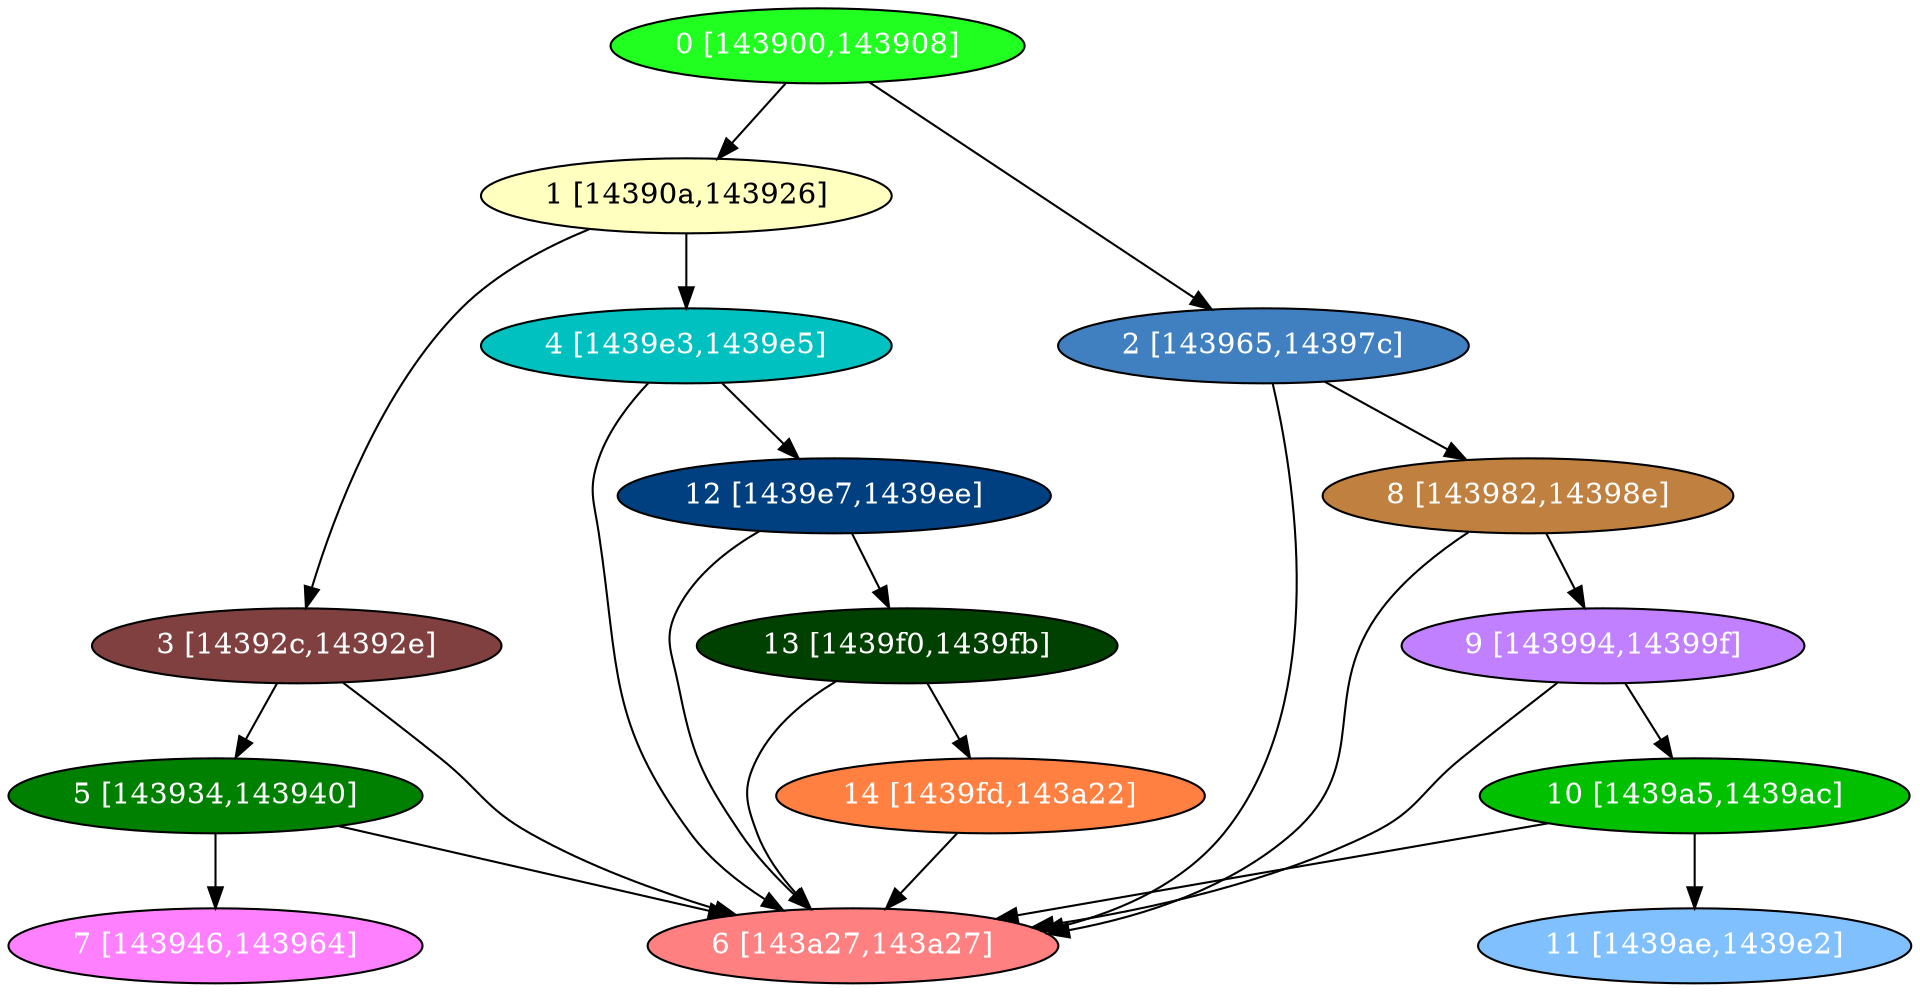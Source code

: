 diGraph libnss3{
	libnss3_0  [style=filled fillcolor="#20FF20" fontcolor="#ffffff" shape=oval label="0 [143900,143908]"]
	libnss3_1  [style=filled fillcolor="#FFFFC0" fontcolor="#000000" shape=oval label="1 [14390a,143926]"]
	libnss3_2  [style=filled fillcolor="#4080C0" fontcolor="#ffffff" shape=oval label="2 [143965,14397c]"]
	libnss3_3  [style=filled fillcolor="#804040" fontcolor="#ffffff" shape=oval label="3 [14392c,14392e]"]
	libnss3_4  [style=filled fillcolor="#00C0C0" fontcolor="#ffffff" shape=oval label="4 [1439e3,1439e5]"]
	libnss3_5  [style=filled fillcolor="#008000" fontcolor="#ffffff" shape=oval label="5 [143934,143940]"]
	libnss3_6  [style=filled fillcolor="#FF8080" fontcolor="#ffffff" shape=oval label="6 [143a27,143a27]"]
	libnss3_7  [style=filled fillcolor="#FF80FF" fontcolor="#ffffff" shape=oval label="7 [143946,143964]"]
	libnss3_8  [style=filled fillcolor="#C08040" fontcolor="#ffffff" shape=oval label="8 [143982,14398e]"]
	libnss3_9  [style=filled fillcolor="#C080FF" fontcolor="#ffffff" shape=oval label="9 [143994,14399f]"]
	libnss3_a  [style=filled fillcolor="#00C000" fontcolor="#ffffff" shape=oval label="10 [1439a5,1439ac]"]
	libnss3_b  [style=filled fillcolor="#80C0FF" fontcolor="#ffffff" shape=oval label="11 [1439ae,1439e2]"]
	libnss3_c  [style=filled fillcolor="#004080" fontcolor="#ffffff" shape=oval label="12 [1439e7,1439ee]"]
	libnss3_d  [style=filled fillcolor="#004000" fontcolor="#ffffff" shape=oval label="13 [1439f0,1439fb]"]
	libnss3_e  [style=filled fillcolor="#FF8040" fontcolor="#ffffff" shape=oval label="14 [1439fd,143a22]"]

	libnss3_0 -> libnss3_1
	libnss3_0 -> libnss3_2
	libnss3_1 -> libnss3_3
	libnss3_1 -> libnss3_4
	libnss3_2 -> libnss3_6
	libnss3_2 -> libnss3_8
	libnss3_3 -> libnss3_5
	libnss3_3 -> libnss3_6
	libnss3_4 -> libnss3_6
	libnss3_4 -> libnss3_c
	libnss3_5 -> libnss3_6
	libnss3_5 -> libnss3_7
	libnss3_8 -> libnss3_6
	libnss3_8 -> libnss3_9
	libnss3_9 -> libnss3_6
	libnss3_9 -> libnss3_a
	libnss3_a -> libnss3_6
	libnss3_a -> libnss3_b
	libnss3_c -> libnss3_6
	libnss3_c -> libnss3_d
	libnss3_d -> libnss3_6
	libnss3_d -> libnss3_e
	libnss3_e -> libnss3_6
}